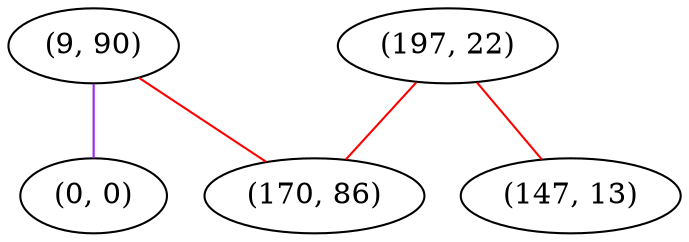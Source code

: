 graph "" {
"(9, 90)";
"(197, 22)";
"(170, 86)";
"(0, 0)";
"(147, 13)";
"(9, 90)" -- "(170, 86)"  [color=red, key=0, weight=1];
"(9, 90)" -- "(0, 0)"  [color=purple, key=0, weight=4];
"(197, 22)" -- "(170, 86)"  [color=red, key=0, weight=1];
"(197, 22)" -- "(147, 13)"  [color=red, key=0, weight=1];
}
